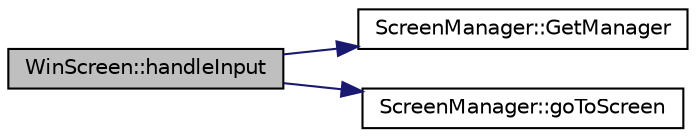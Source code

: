digraph "WinScreen::handleInput"
{
 // LATEX_PDF_SIZE
  edge [fontname="Helvetica",fontsize="10",labelfontname="Helvetica",labelfontsize="10"];
  node [fontname="Helvetica",fontsize="10",shape=record];
  rankdir="LR";
  Node1 [label="WinScreen::handleInput",height=0.2,width=0.4,color="black", fillcolor="grey75", style="filled", fontcolor="black",tooltip=" "];
  Node1 -> Node2 [color="midnightblue",fontsize="10",style="solid"];
  Node2 [label="ScreenManager::GetManager",height=0.2,width=0.4,color="black", fillcolor="white", style="filled",URL="$class_screen_manager.html#a7ed4e4407bf8d4518fd21cb8b2638f79",tooltip="lazy initialises the ScreenManager and sets the initial screen of the gmae"];
  Node1 -> Node3 [color="midnightblue",fontsize="10",style="solid"];
  Node3 [label="ScreenManager::goToScreen",height=0.2,width=0.4,color="black", fillcolor="white", style="filled",URL="$class_screen_manager.html#a6c50d7beedf85938140fd2bbfb4efb99",tooltip=" "];
}
